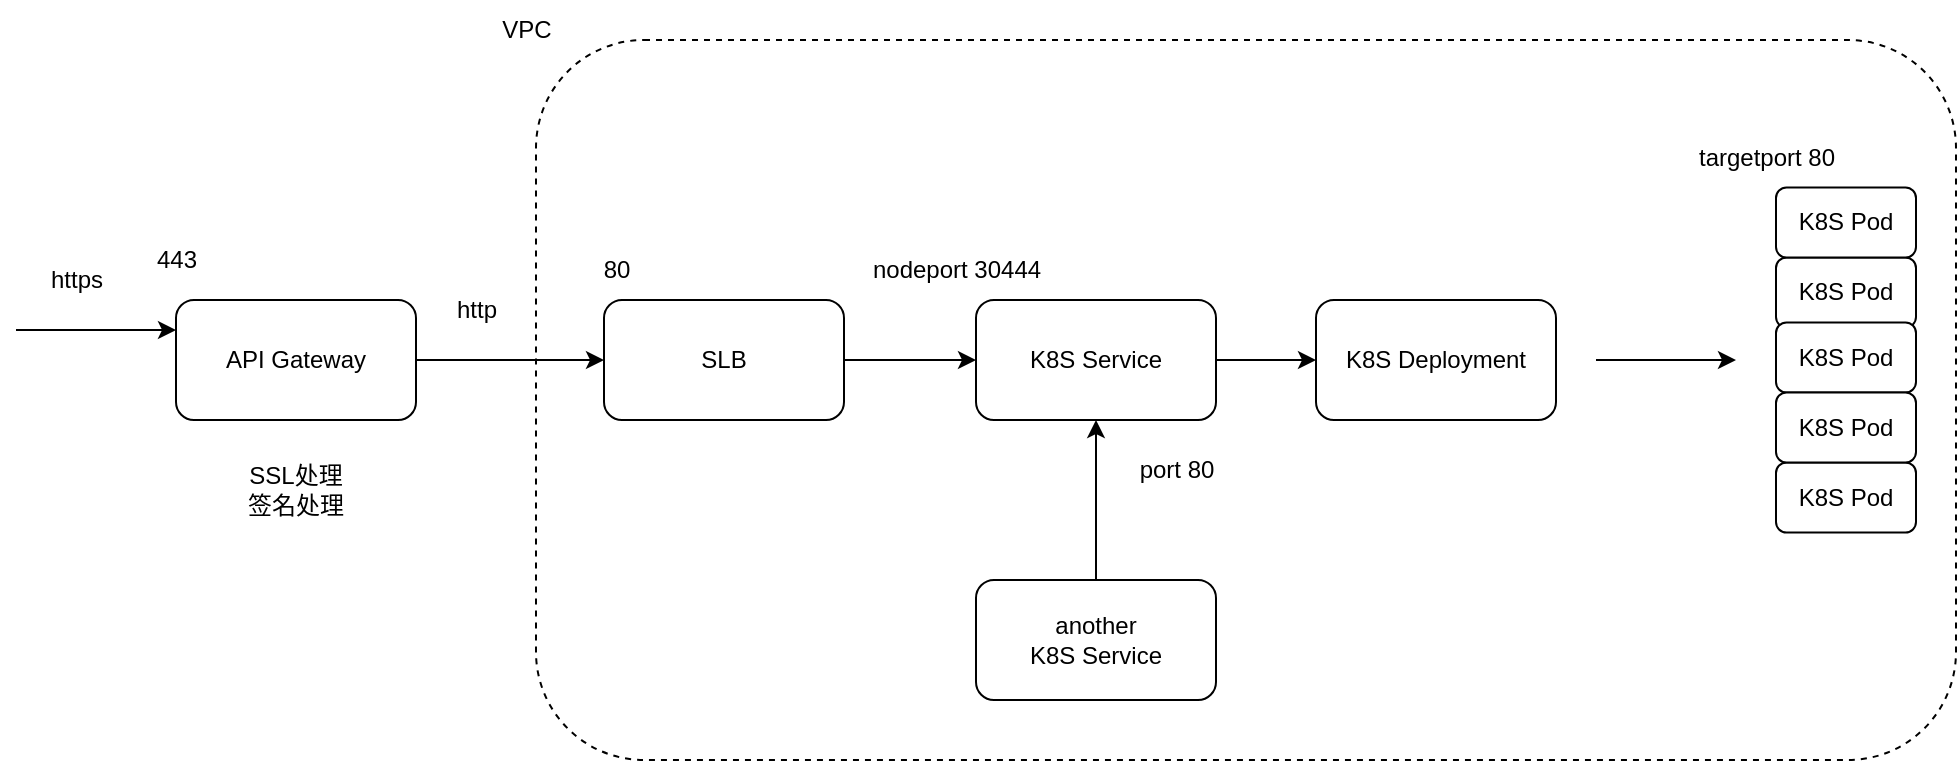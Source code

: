 <mxfile version="20.2.7" type="github">
  <diagram id="FAtD121PDvk3IT5kSYtU" name="第 1 页">
    <mxGraphModel dx="1489" dy="1011" grid="1" gridSize="10" guides="1" tooltips="1" connect="1" arrows="1" fold="1" page="1" pageScale="1" pageWidth="827" pageHeight="1169" math="0" shadow="0">
      <root>
        <mxCell id="0" />
        <mxCell id="1" parent="0" />
        <mxCell id="8qyLDLOVZx2aeD9UTa0B-10" value="" style="rounded=1;whiteSpace=wrap;html=1;fillColor=none;dashed=1;pointerEvents=0;" parent="1" vertex="1">
          <mxGeometry x="380" y="80" width="710" height="360" as="geometry" />
        </mxCell>
        <mxCell id="8qyLDLOVZx2aeD9UTa0B-4" value="" style="edgeStyle=orthogonalEdgeStyle;rounded=0;orthogonalLoop=1;jettySize=auto;html=1;" parent="1" source="8qyLDLOVZx2aeD9UTa0B-1" target="8qyLDLOVZx2aeD9UTa0B-2" edge="1">
          <mxGeometry relative="1" as="geometry" />
        </mxCell>
        <mxCell id="8qyLDLOVZx2aeD9UTa0B-1" value="API Gateway" style="rounded=1;whiteSpace=wrap;html=1;" parent="1" vertex="1">
          <mxGeometry x="200" y="210" width="120" height="60" as="geometry" />
        </mxCell>
        <mxCell id="8qyLDLOVZx2aeD9UTa0B-5" value="" style="edgeStyle=orthogonalEdgeStyle;rounded=0;orthogonalLoop=1;jettySize=auto;html=1;" parent="1" source="8qyLDLOVZx2aeD9UTa0B-2" target="8qyLDLOVZx2aeD9UTa0B-3" edge="1">
          <mxGeometry relative="1" as="geometry" />
        </mxCell>
        <mxCell id="8qyLDLOVZx2aeD9UTa0B-2" value="SLB" style="rounded=1;whiteSpace=wrap;html=1;" parent="1" vertex="1">
          <mxGeometry x="414" y="210" width="120" height="60" as="geometry" />
        </mxCell>
        <mxCell id="8qyLDLOVZx2aeD9UTa0B-22" value="" style="edgeStyle=orthogonalEdgeStyle;rounded=0;orthogonalLoop=1;jettySize=auto;html=1;" parent="1" source="8qyLDLOVZx2aeD9UTa0B-3" target="8qyLDLOVZx2aeD9UTa0B-12" edge="1">
          <mxGeometry relative="1" as="geometry" />
        </mxCell>
        <mxCell id="8qyLDLOVZx2aeD9UTa0B-3" value="K8S Service" style="rounded=1;whiteSpace=wrap;html=1;" parent="1" vertex="1">
          <mxGeometry x="600" y="210" width="120" height="60" as="geometry" />
        </mxCell>
        <mxCell id="8qyLDLOVZx2aeD9UTa0B-6" value="" style="endArrow=classic;html=1;rounded=0;entryX=0;entryY=0.25;entryDx=0;entryDy=0;" parent="1" target="8qyLDLOVZx2aeD9UTa0B-1" edge="1">
          <mxGeometry width="50" height="50" relative="1" as="geometry">
            <mxPoint x="120" y="225" as="sourcePoint" />
            <mxPoint x="170" y="170" as="targetPoint" />
          </mxGeometry>
        </mxCell>
        <mxCell id="8qyLDLOVZx2aeD9UTa0B-7" value="https" style="text;html=1;align=center;verticalAlign=middle;resizable=0;points=[];autosize=1;strokeColor=none;fillColor=none;" parent="1" vertex="1">
          <mxGeometry x="125" y="185" width="50" height="30" as="geometry" />
        </mxCell>
        <mxCell id="8qyLDLOVZx2aeD9UTa0B-8" value="SSL处理&lt;br&gt;签名处理" style="text;html=1;strokeColor=none;fillColor=none;align=center;verticalAlign=middle;whiteSpace=wrap;rounded=0;" parent="1" vertex="1">
          <mxGeometry x="230" y="290" width="60" height="30" as="geometry" />
        </mxCell>
        <mxCell id="8qyLDLOVZx2aeD9UTa0B-9" value="http" style="text;html=1;align=center;verticalAlign=middle;resizable=0;points=[];autosize=1;strokeColor=none;fillColor=none;" parent="1" vertex="1">
          <mxGeometry x="330" y="200" width="40" height="30" as="geometry" />
        </mxCell>
        <mxCell id="8qyLDLOVZx2aeD9UTa0B-11" value="VPC" style="text;html=1;align=center;verticalAlign=middle;resizable=0;points=[];autosize=1;strokeColor=none;fillColor=none;" parent="1" vertex="1">
          <mxGeometry x="350" y="60" width="50" height="30" as="geometry" />
        </mxCell>
        <mxCell id="8qyLDLOVZx2aeD9UTa0B-12" value="K8S Deployment" style="rounded=1;whiteSpace=wrap;html=1;" parent="1" vertex="1">
          <mxGeometry x="770" y="210" width="120" height="60" as="geometry" />
        </mxCell>
        <mxCell id="8qyLDLOVZx2aeD9UTa0B-19" value="" style="group" parent="1" vertex="1" connectable="0">
          <mxGeometry x="1000" y="153.75" width="70" height="172.5" as="geometry" />
        </mxCell>
        <mxCell id="8qyLDLOVZx2aeD9UTa0B-13" value="K8S Pod" style="rounded=1;whiteSpace=wrap;html=1;" parent="8qyLDLOVZx2aeD9UTa0B-19" vertex="1">
          <mxGeometry y="35" width="70" height="35" as="geometry" />
        </mxCell>
        <mxCell id="8qyLDLOVZx2aeD9UTa0B-14" value="K8S Pod" style="rounded=1;whiteSpace=wrap;html=1;" parent="8qyLDLOVZx2aeD9UTa0B-19" vertex="1">
          <mxGeometry width="70" height="35" as="geometry" />
        </mxCell>
        <mxCell id="8qyLDLOVZx2aeD9UTa0B-15" value="K8S Pod" style="rounded=1;whiteSpace=wrap;html=1;" parent="8qyLDLOVZx2aeD9UTa0B-19" vertex="1">
          <mxGeometry y="67.5" width="70" height="35" as="geometry" />
        </mxCell>
        <mxCell id="8qyLDLOVZx2aeD9UTa0B-16" value="K8S Pod" style="rounded=1;whiteSpace=wrap;html=1;" parent="8qyLDLOVZx2aeD9UTa0B-19" vertex="1">
          <mxGeometry y="137.5" width="70" height="35" as="geometry" />
        </mxCell>
        <mxCell id="8qyLDLOVZx2aeD9UTa0B-17" value="K8S Pod" style="rounded=1;whiteSpace=wrap;html=1;" parent="8qyLDLOVZx2aeD9UTa0B-19" vertex="1">
          <mxGeometry y="102.5" width="70" height="35" as="geometry" />
        </mxCell>
        <mxCell id="8qyLDLOVZx2aeD9UTa0B-21" value="" style="endArrow=classic;html=1;rounded=0;" parent="1" edge="1">
          <mxGeometry width="50" height="50" relative="1" as="geometry">
            <mxPoint x="910" y="240" as="sourcePoint" />
            <mxPoint x="980" y="240" as="targetPoint" />
          </mxGeometry>
        </mxCell>
        <mxCell id="8qyLDLOVZx2aeD9UTa0B-23" value="80" style="text;html=1;align=center;verticalAlign=middle;resizable=0;points=[];autosize=1;strokeColor=none;fillColor=none;" parent="1" vertex="1">
          <mxGeometry x="400" y="180" width="40" height="30" as="geometry" />
        </mxCell>
        <mxCell id="8qyLDLOVZx2aeD9UTa0B-24" value="443" style="text;html=1;align=center;verticalAlign=middle;resizable=0;points=[];autosize=1;strokeColor=none;fillColor=none;" parent="1" vertex="1">
          <mxGeometry x="180" y="175" width="40" height="30" as="geometry" />
        </mxCell>
        <mxCell id="8qyLDLOVZx2aeD9UTa0B-25" value="nodeport 30444" style="text;html=1;align=center;verticalAlign=middle;resizable=0;points=[];autosize=1;strokeColor=none;fillColor=none;" parent="1" vertex="1">
          <mxGeometry x="535" y="180" width="110" height="30" as="geometry" />
        </mxCell>
        <mxCell id="8qyLDLOVZx2aeD9UTa0B-27" value="targetport 80" style="text;html=1;align=center;verticalAlign=middle;resizable=0;points=[];autosize=1;strokeColor=none;fillColor=none;" parent="1" vertex="1">
          <mxGeometry x="950" y="123.75" width="90" height="30" as="geometry" />
        </mxCell>
        <mxCell id="8qyLDLOVZx2aeD9UTa0B-28" value="port 80" style="text;html=1;align=center;verticalAlign=middle;resizable=0;points=[];autosize=1;strokeColor=none;fillColor=none;" parent="1" vertex="1">
          <mxGeometry x="670" y="280" width="60" height="30" as="geometry" />
        </mxCell>
        <mxCell id="yNxKXU7e8Ies_VG151RH-4" style="edgeStyle=orthogonalEdgeStyle;rounded=0;orthogonalLoop=1;jettySize=auto;html=1;exitX=0.5;exitY=0;exitDx=0;exitDy=0;entryX=0.5;entryY=1;entryDx=0;entryDy=0;" edge="1" parent="1" source="yNxKXU7e8Ies_VG151RH-1" target="8qyLDLOVZx2aeD9UTa0B-3">
          <mxGeometry relative="1" as="geometry" />
        </mxCell>
        <mxCell id="yNxKXU7e8Ies_VG151RH-1" value="another &lt;br&gt;K8S Service" style="rounded=1;whiteSpace=wrap;html=1;" vertex="1" parent="1">
          <mxGeometry x="600" y="350" width="120" height="60" as="geometry" />
        </mxCell>
      </root>
    </mxGraphModel>
  </diagram>
</mxfile>
